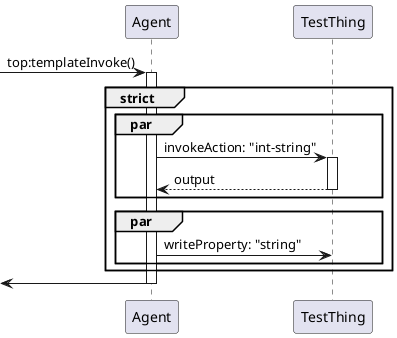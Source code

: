 @startuml templateInvoke
[->"Agent": top:templateInvoke()
activate "Agent"

group strict
    par
        "Agent" -> "TestThing" : invokeAction: "int-string"
        activate "TestThing"
        "TestThing" --> "Agent" : output
        deactivate "TestThing"
    end
    par
        "Agent" -> "TestThing" : writeProperty: "string"
    end
end

[<-"Agent"
deactivate "Agent"
@enduml